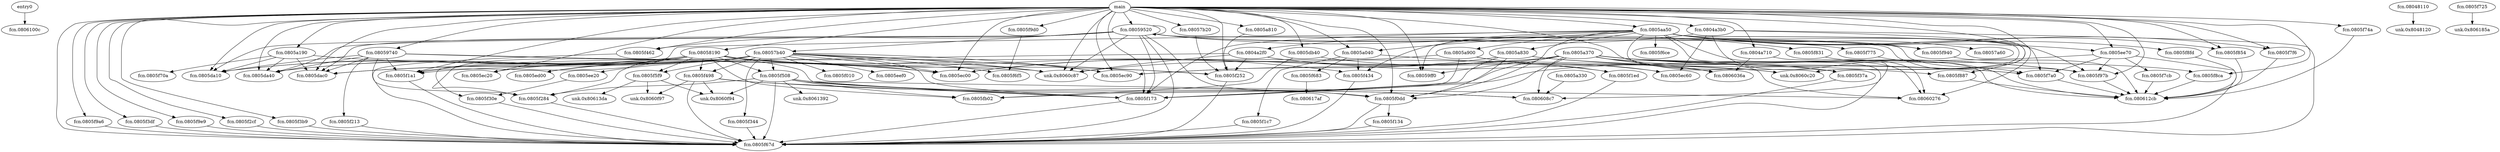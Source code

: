 digraph code {
  "0x08048164" [label="entry0"];
  "0x08048164" -> "0x0806100c";
  "0x0806100c" [label="fcn.0806100c"];
  "0x08059880" [label="main"];
  "0x08059880" -> "0x0805f9d0";
  "0x0805f9d0" [label="fcn.0805f9d0"];
  "0x08059880" -> "0x0805f9a6";
  "0x0805f9a6" [label="fcn.0805f9a6"];
  "0x08059880" -> "0x0805f3df";
  "0x0805f3df" [label="fcn.0805f3df"];
  "0x08059880" -> "0x0805f9e9";
  "0x0805f9e9" [label="fcn.0805f9e9"];
  "0x08059880" -> "0x0805ee70";
  "0x0805ee70" [label="fcn.0805ee70"];
  "0x08059880" -> "0x0805db40";
  "0x0805db40" [label="fcn.0805db40"];
  "0x08059880" -> "0x08059520";
  "0x08059520" [label="fcn.08059520"];
  "0x08059880" -> "0x0805a040";
  "0x0805a040" [label="fcn.0805a040"];
  "0x08059880" -> "0x0805ec90";
  "0x0805ec90" [label="fcn.0805ec90"];
  "0x08059880" -> "0x0805ec20";
  "0x0805ec20" [label="fcn.0805ec20"];
  "0x08059880" -> "0x08059ff0";
  "0x08059ff0" [label="fcn.08059ff0"];
  "0x08059880" -> "0x0805ec00";
  "0x0805ec00" [label="fcn.0805ec00"];
  "0x08059880" -> "0x0805a190";
  "0x0805a190" [label="fcn.0805a190"];
  "0x08059880" -> "0x0805f2cf";
  "0x0805f2cf" [label="fcn.0805f2cf"];
  "0x08059880" -> "0x0805dac0";
  "0x0805dac0" [label="fcn.0805dac0"];
  "0x08059880" -> "0x0805da10";
  "0x0805da10" [label="fcn.0805da10"];
  "0x08059880" -> "0x0805f462";
  "0x0805f462" [label="fcn.0805f462"];
  "0x08059880" -> "0x0805da40";
  "0x0805da40" [label="fcn.0805da40"];
  "0x08059880" -> "0x0804a710";
  "0x0804a710" [label="fcn.0804a710"];
  "0x08059880" -> "0x08059740";
  "0x08059740" [label="fcn.08059740"];
  "0x08059880" -> "0x0805f1a1";
  "0x0805f1a1" [label="fcn.0805f1a1"];
  "0x08059880" -> "0x0805f3b9";
  "0x0805f3b9" [label="fcn.0805f3b9"];
  "0x08059880" -> "0x0805f173";
  "0x0805f173" [label="fcn.0805f173"];
  "0x08059880" -> "0x08058190";
  "0x08058190" [label="fcn.08058190"];
  "0x08059880" -> "0x0805aa50";
  "0x0805aa50" [label="fcn.0805aa50"];
  "0x08059880" -> "0x0805f37a";
  "0x0805f37a" [label="fcn.0805f37a"];
  "0x08059880" -> "0x08060c87";
  "0x08060c87" [label="unk.0x8060c87"];
  "0x08059880" -> "0x0805f67d";
  "0x0805f67d" [label="fcn.0805f67d"];
  "0x08059880" -> "0x0805f854";
  "0x0805f854" [label="fcn.0805f854"];
  "0x08059880" -> "0x0805f97b";
  "0x0805f97b" [label="fcn.0805f97b"];
  "0x08059880" -> "0x0805f0dd";
  "0x0805f0dd" [label="fcn.0805f0dd"];
  "0x08059880" -> "0x0805f7a0";
  "0x0805f7a0" [label="fcn.0805f7a0"];
  "0x08059880" -> "0x0805f8ca";
  "0x0805f8ca" [label="fcn.0805f8ca"];
  "0x08059880" -> "0x0805f7f6";
  "0x0805f7f6" [label="fcn.0805f7f6"];
  "0x08059880" -> "0x0805f74a";
  "0x0805f74a" [label="fcn.0805f74a"];
  "0x08059880" -> "0x0805a810";
  "0x0805a810" [label="fcn.0805a810"];
  "0x08059880" -> "0x08057b20";
  "0x08057b20" [label="fcn.08057b20"];
  "0x08059880" -> "0x0805f252";
  "0x0805f252" [label="fcn.0805f252"];
  "0x08059880" -> "0x08060c20";
  "0x08060c20" [label="unk.0x8060c20"];
  "0x08059880" -> "0x0804a3b0";
  "0x0804a3b0" [label="fcn.0804a3b0"];
  "0x08048110" [label="fcn.08048110"];
  "0x08048110" -> "0x08048120";
  "0x08048120" [label="unk.0x8048120"];
  "0x0805f434" [label="fcn.0805f434"];
  "0x0805f434" -> "0x0805f67d";
  "0x0805f67d" [label="fcn.0805f67d"];
  "0x0805f173" [label="fcn.0805f173"];
  "0x0805f173" -> "0x0805f67d";
  "0x0805f67d" [label="fcn.0805f67d"];
  "0x0805f97b" [label="fcn.0805f97b"];
  "0x0805f97b" -> "0x080612cb";
  "0x080612cb" [label="fcn.080612cb"];
  "0x0805f0dd" [label="fcn.0805f0dd"];
  "0x0805f0dd" -> "0x0805f134";
  "0x0805f134" [label="fcn.0805f134"];
  "0x0805f0dd" -> "0x0805f67d";
  "0x0805f67d" [label="fcn.0805f67d"];
  "0x0805f940" [label="fcn.0805f940"];
  "0x0805f940" -> "0x080612cb";
  "0x080612cb" [label="fcn.080612cb"];
  "0x0805f7a0" [label="fcn.0805f7a0"];
  "0x0805f7a0" -> "0x080612cb";
  "0x080612cb" [label="fcn.080612cb"];
  "0x0805f8ca" [label="fcn.0805f8ca"];
  "0x0805f8ca" -> "0x080612cb";
  "0x080612cb" [label="fcn.080612cb"];
  "0x0805f37a" [label="fcn.0805f37a"];
  "0x0805f37a" -> "0x0805f67d";
  "0x0805f67d" [label="fcn.0805f67d"];
  "0x0805f7f6" [label="fcn.0805f7f6"];
  "0x0805f7f6" -> "0x080612cb";
  "0x080612cb" [label="fcn.080612cb"];
  "0x0805f854" [label="fcn.0805f854"];
  "0x0805f854" -> "0x080612cb";
  "0x080612cb" [label="fcn.080612cb"];
  "0x0805f1a1" [label="fcn.0805f1a1"];
  "0x0805f1a1" -> "0x0805f67d";
  "0x0805f67d" [label="fcn.0805f67d"];
  "0x0805f1ed" [label="fcn.0805f1ed"];
  "0x0805f1ed" -> "0x0805f67d";
  "0x0805f67d" [label="fcn.0805f67d"];
  "0x0805f252" [label="fcn.0805f252"];
  "0x0805f252" -> "0x0805f67d";
  "0x0805f67d" [label="fcn.0805f67d"];
  "0x0804a2f0" [label="fcn.0804a2f0"];
  "0x0804a2f0" -> "0x0805f1a1";
  "0x0805f1a1" [label="fcn.0805f1a1"];
  "0x0804a2f0" -> "0x08060c87";
  "0x08060c87" [label="unk.0x8060c87"];
  "0x0804a2f0" -> "0x0805f1ed";
  "0x0805f1ed" [label="fcn.0805f1ed"];
  "0x0804a2f0" -> "0x0805f252";
  "0x0805f252" [label="fcn.0805f252"];
  "0x0804a2f0" -> "0x08060c20";
  "0x08060c20" [label="unk.0x8060c20"];
  "0x0805f8fd" [label="fcn.0805f8fd"];
  "0x0805f8fd" -> "0x080612cb";
  "0x080612cb" [label="fcn.080612cb"];
  "0x0805f887" [label="fcn.0805f887"];
  "0x0805f887" -> "0x080612cb";
  "0x080612cb" [label="fcn.080612cb"];
  "0x0805f775" [label="fcn.0805f775"];
  "0x0805f775" -> "0x080612cb";
  "0x080612cb" [label="fcn.080612cb"];
  "0x0805f284" [label="fcn.0805f284"];
  "0x0805f284" -> "0x0805f67d";
  "0x0805f67d" [label="fcn.0805f67d"];
  "0x0805f30e" [label="fcn.0805f30e"];
  "0x0805f30e" -> "0x0805f67d";
  "0x0805f67d" [label="fcn.0805f67d"];
  "0x0805a190" [label="fcn.0805a190"];
  "0x0805a190" -> "0x0805dac0";
  "0x0805dac0" [label="fcn.0805dac0"];
  "0x0805a190" -> "0x0805da10";
  "0x0805da10" [label="fcn.0805da10"];
  "0x0805a190" -> "0x0805f70a";
  "0x0805f70a" [label="fcn.0805f70a"];
  "0x0805a190" -> "0x0805ec00";
  "0x0805ec00" [label="fcn.0805ec00"];
  "0x0805a190" -> "0x0805da40";
  "0x0805da40" [label="fcn.0805da40"];
  "0x0805f725" [label="fcn.0805f725"];
  "0x0805f725" -> "0x0806185a";
  "0x0806185a" [label="unk.0x806185a"];
  "0x0805ee20" [label="fcn.0805ee20"];
  "0x0805ee20" -> "0x0805f30e";
  "0x0805f30e" [label="fcn.0805f30e"];
  "0x0805f508" [label="fcn.0805f508"];
  "0x0805f508" -> "0x0805f284";
  "0x0805f284" [label="fcn.0805f284"];
  "0x0805f508" -> "0x08061392";
  "0x08061392" [label="unk.0x8061392"];
  "0x0805f508" -> "0x0805f0dd";
  "0x0805f0dd" [label="fcn.0805f0dd"];
  "0x0805f508" -> "0x0805f67d";
  "0x0805f67d" [label="fcn.0805f67d"];
  "0x0805f508" -> "0x0805f173";
  "0x0805f173" [label="fcn.0805f173"];
  "0x0805f508" -> "0x0805fb02";
  "0x0805fb02" [label="fcn.0805fb02"];
  "0x0805f508" -> "0x08060276";
  "0x08060276" [label="fcn.08060276"];
  "0x0805f508" -> "0x080608c7";
  "0x080608c7" [label="fcn.080608c7"];
  "0x0805f508" -> "0x08060f94";
  "0x08060f94" [label="unk.0x8060f94"];
  "0x0805f5f9" [label="fcn.0805f5f9"];
  "0x0805f5f9" -> "0x08060f97";
  "0x08060f97" [label="unk.0x8060f97"];
  "0x0805f5f9" -> "0x08060f94";
  "0x08060f94" [label="unk.0x8060f94"];
  "0x0805f5f9" -> "0x080613da";
  "0x080613da" [label="unk.0x80613da"];
  "0x0805f344" [label="fcn.0805f344"];
  "0x0805f344" -> "0x0805f67d";
  "0x0805f67d" [label="fcn.0805f67d"];
  "0x0805f498" [label="fcn.0805f498"];
  "0x0805f498" -> "0x0805f67d";
  "0x0805f67d" [label="fcn.0805f67d"];
  "0x0805f498" -> "0x08060f97";
  "0x08060f97" [label="unk.0x8060f97"];
  "0x0805f498" -> "0x08060f94";
  "0x08060f94" [label="unk.0x8060f94"];
  "0x0805f498" -> "0x080608c7";
  "0x080608c7" [label="fcn.080608c7"];
  "0x0805f498" -> "0x0805f173";
  "0x0805f173" [label="fcn.0805f173"];
  "0x0805f831" [label="fcn.0805f831"];
  "0x0805f831" -> "0x080612cb";
  "0x080612cb" [label="fcn.080612cb"];
  "0x0805f462" [label="fcn.0805f462"];
  "0x0805f462" -> "0x0805f67d";
  "0x0805f67d" [label="fcn.0805f67d"];
  "0x08057b40" [label="fcn.08057b40"];
  "0x08057b40" -> "0x0805f6f5";
  "0x0805f6f5" [label="fcn.0805f6f5"];
  "0x08057b40" -> "0x0805f010";
  "0x0805f010" [label="fcn.0805f010"];
  "0x08057b40" -> "0x0805ec00";
  "0x0805ec00" [label="fcn.0805ec00"];
  "0x08057b40" -> "0x0805dac0";
  "0x0805dac0" [label="fcn.0805dac0"];
  "0x08057b40" -> "0x0805da10";
  "0x0805da10" [label="fcn.0805da10"];
  "0x08057b40" -> "0x0805f284";
  "0x0805f284" [label="fcn.0805f284"];
  "0x08057b40" -> "0x0805ee20";
  "0x0805ee20" [label="fcn.0805ee20"];
  "0x08057b40" -> "0x0805eef0";
  "0x0805eef0" [label="fcn.0805eef0"];
  "0x08057b40" -> "0x0805ec20";
  "0x0805ec20" [label="fcn.0805ec20"];
  "0x08057b40" -> "0x0805f173";
  "0x0805f173" [label="fcn.0805f173"];
  "0x08057b40" -> "0x0805f508";
  "0x0805f508" [label="fcn.0805f508"];
  "0x08057b40" -> "0x0805f5f9";
  "0x0805f5f9" [label="fcn.0805f5f9"];
  "0x08057b40" -> "0x0805f344";
  "0x0805f344" [label="fcn.0805f344"];
  "0x08057b40" -> "0x0805ec90";
  "0x0805ec90" [label="fcn.0805ec90"];
  "0x08057b40" -> "0x0805ed00";
  "0x0805ed00" [label="fcn.0805ed00"];
  "0x08057b40" -> "0x0805f252";
  "0x0805f252" [label="fcn.0805f252"];
  "0x08057b40" -> "0x0805da40";
  "0x0805da40" [label="fcn.0805da40"];
  "0x08057b40" -> "0x0805f498";
  "0x0805f498" [label="fcn.0805f498"];
  "0x08057b40" -> "0x08060c87";
  "0x08060c87" [label="unk.0x8060c87"];
  "0x08059520" [label="fcn.08059520"];
  "0x08059520" -> "0x0805f97b";
  "0x0805f97b" [label="fcn.0805f97b"];
  "0x08059520" -> "0x0805f940";
  "0x0805f940" [label="fcn.0805f940"];
  "0x08059520" -> "0x0805f0dd";
  "0x0805f0dd" [label="fcn.0805f0dd"];
  "0x08059520" -> "0x0805f67d";
  "0x0805f67d" [label="fcn.0805f67d"];
  "0x08059520" -> "0x0805f775";
  "0x0805f775" [label="fcn.0805f775"];
  "0x08059520" -> "0x0805f831";
  "0x0805f831" [label="fcn.0805f831"];
  "0x08059520" -> "0x0805dac0";
  "0x0805dac0" [label="fcn.0805dac0"];
  "0x08059520" -> "0x0805da10";
  "0x0805da10" [label="fcn.0805da10"];
  "0x08059520" -> "0x0805f462";
  "0x0805f462" [label="fcn.0805f462"];
  "0x08059520" -> "0x0805da40";
  "0x0805da40" [label="fcn.0805da40"];
  "0x08059520" -> "0x0805f7a0";
  "0x0805f7a0" [label="fcn.0805f7a0"];
  "0x08059520" -> "0x08060c87";
  "0x08060c87" [label="unk.0x8060c87"];
  "0x08059520" -> "0x0805f173";
  "0x0805f173" [label="fcn.0805f173"];
  "0x08059520" -> "0x08057b40";
  "0x08057b40" [label="fcn.08057b40"];
  "0x08059520" -> "0x08059520";
  "0x08059520" [label="fcn.08059520"];
  "0x0805a370" [label="fcn.0805a370"];
  "0x0805a370" -> "0x08060276";
  "0x08060276" [label="fcn.08060276"];
  "0x0805a370" -> "0x0805ec00";
  "0x0805ec00" [label="fcn.0805ec00"];
  "0x0805a370" -> "0x08059ff0";
  "0x08059ff0" [label="fcn.08059ff0"];
  "0x0805a370" -> "0x0805ec90";
  "0x0805ec90" [label="fcn.0805ec90"];
  "0x0805a370" -> "0x0805f173";
  "0x0805f173" [label="fcn.0805f173"];
  "0x0805a370" -> "0x0805f97b";
  "0x0805f97b" [label="fcn.0805f97b"];
  "0x0805a370" -> "0x0805f7a0";
  "0x0805f7a0" [label="fcn.0805f7a0"];
  "0x0805a370" -> "0x0805f8ca";
  "0x0805f8ca" [label="fcn.0805f8ca"];
  "0x0805a370" -> "0x0805f0dd";
  "0x0805f0dd" [label="fcn.0805f0dd"];
  "0x0805a370" -> "0x0805f37a";
  "0x0805f37a" [label="fcn.0805f37a"];
  "0x0805a370" -> "0x0805f887";
  "0x0805f887" [label="fcn.0805f887"];
  "0x0805a370" -> "0x08060c87";
  "0x08060c87" [label="unk.0x8060c87"];
  "0x0805a370" -> "0x080608c7";
  "0x080608c7" [label="fcn.080608c7"];
  "0x0805a370" -> "0x0806036a";
  "0x0806036a" [label="fcn.0806036a"];
  "0x0805a330" [label="fcn.0805a330"];
  "0x0805a330" -> "0x080608c7";
  "0x080608c7" [label="fcn.080608c7"];
  "0x0805f213" [label="fcn.0805f213"];
  "0x0805f213" -> "0x0805f67d";
  "0x0805f67d" [label="fcn.0805f67d"];
  "0x0805f9d0" [label="fcn.0805f9d0"];
  "0x0805f9d0" -> "0x0805f6f5";
  "0x0805f6f5" [label="fcn.0805f6f5"];
  "0x0805f9a6" [label="fcn.0805f9a6"];
  "0x0805f9a6" -> "0x0805f67d";
  "0x0805f67d" [label="fcn.0805f67d"];
  "0x0805f3df" [label="fcn.0805f3df"];
  "0x0805f3df" -> "0x0805f67d";
  "0x0805f67d" [label="fcn.0805f67d"];
  "0x0805f9e9" [label="fcn.0805f9e9"];
  "0x0805f9e9" -> "0x0805f67d";
  "0x0805f67d" [label="fcn.0805f67d"];
  "0x0805ee70" [label="fcn.0805ee70"];
  "0x0805ee70" -> "0x0805f67d";
  "0x0805f67d" [label="fcn.0805f67d"];
  "0x0805ee70" -> "0x0805f97b";
  "0x0805f97b" [label="fcn.0805f97b"];
  "0x0805ee70" -> "0x0805f7a0";
  "0x0805f7a0" [label="fcn.0805f7a0"];
  "0x0805ee70" -> "0x0805f7cb";
  "0x0805f7cb" [label="fcn.0805f7cb"];
  "0x0805ee70" -> "0x0805f173";
  "0x0805f173" [label="fcn.0805f173"];
  "0x0805f7cb" [label="fcn.0805f7cb"];
  "0x0805f7cb" -> "0x080612cb";
  "0x080612cb" [label="fcn.080612cb"];
  "0x0805db40" [label="fcn.0805db40"];
  "0x0805db40" -> "0x0805fb02";
  "0x0805fb02" [label="fcn.0805fb02"];
  "0x0805db40" -> "0x0805ec60";
  "0x0805ec60" [label="fcn.0805ec60"];
  "0x0805a040" [label="fcn.0805a040"];
  "0x0805a040" -> "0x0805f434";
  "0x0805f434" [label="fcn.0805f434"];
  "0x0805a040" -> "0x0805f1c7";
  "0x0805f1c7" [label="fcn.0805f1c7"];
  "0x0805a040" -> "0x0805f1ed";
  "0x0805f1ed" [label="fcn.0805f1ed"];
  "0x0805a040" -> "0x0805f683";
  "0x0805f683" [label="fcn.0805f683"];
  "0x0805f1c7" [label="fcn.0805f1c7"];
  "0x0805f1c7" -> "0x0805f67d";
  "0x0805f67d" [label="fcn.0805f67d"];
  "0x0805f683" [label="fcn.0805f683"];
  "0x0805f683" -> "0x080617af";
  "0x080617af" [label="fcn.080617af"];
  "0x0805f2cf" [label="fcn.0805f2cf"];
  "0x0805f2cf" -> "0x0805f67d";
  "0x0805f67d" [label="fcn.0805f67d"];
  "0x0804a710" [label="fcn.0804a710"];
  "0x0804a710" -> "0x08060276";
  "0x08060276" [label="fcn.08060276"];
  "0x0804a710" -> "0x0806036a";
  "0x0806036a" [label="fcn.0806036a"];
  "0x08059740" [label="fcn.08059740"];
  "0x08059740" -> "0x0805f1a1";
  "0x0805f1a1" [label="fcn.0805f1a1"];
  "0x08059740" -> "0x0805dac0";
  "0x0805dac0" [label="fcn.0805dac0"];
  "0x08059740" -> "0x0805da10";
  "0x0805da10" [label="fcn.0805da10"];
  "0x08059740" -> "0x0805f284";
  "0x0805f284" [label="fcn.0805f284"];
  "0x08059740" -> "0x0805f213";
  "0x0805f213" [label="fcn.0805f213"];
  "0x08059740" -> "0x08060c87";
  "0x08060c87" [label="unk.0x8060c87"];
  "0x08059740" -> "0x0805da40";
  "0x0805da40" [label="fcn.0805da40"];
  "0x08059740" -> "0x08060c20";
  "0x08060c20" [label="unk.0x8060c20"];
  "0x0805f3b9" [label="fcn.0805f3b9"];
  "0x0805f3b9" -> "0x0805f67d";
  "0x0805f67d" [label="fcn.0805f67d"];
  "0x08058190" [label="fcn.08058190"];
  "0x08058190" -> "0x0805f434";
  "0x0805f434" [label="fcn.0805f434"];
  "0x08058190" -> "0x0805f1a1";
  "0x0805f1a1" [label="fcn.0805f1a1"];
  "0x08058190" -> "0x08060c87";
  "0x08060c87" [label="unk.0x8060c87"];
  "0x08058190" -> "0x0805fb02";
  "0x0805fb02" [label="fcn.0805fb02"];
  "0x08058190" -> "0x0805dac0";
  "0x0805dac0" [label="fcn.0805dac0"];
  "0x08058190" -> "0x0805da10";
  "0x0805da10" [label="fcn.0805da10"];
  "0x08058190" -> "0x0805f508";
  "0x0805f508" [label="fcn.0805f508"];
  "0x08058190" -> "0x0805da40";
  "0x0805da40" [label="fcn.0805da40"];
  "0x08058190" -> "0x0805f5f9";
  "0x0805f5f9" [label="fcn.0805f5f9"];
  "0x08058190" -> "0x0805ed00";
  "0x0805ed00" [label="fcn.0805ed00"];
  "0x08058190" -> "0x0805ec20";
  "0x0805ec20" [label="fcn.0805ec20"];
  "0x08058190" -> "0x0805f284";
  "0x0805f284" [label="fcn.0805f284"];
  "0x08058190" -> "0x0805f30e";
  "0x0805f30e" [label="fcn.0805f30e"];
  "0x08058190" -> "0x0805ec00";
  "0x0805ec00" [label="fcn.0805ec00"];
  "0x08058190" -> "0x0805f173";
  "0x0805f173" [label="fcn.0805f173"];
  "0x08058190" -> "0x0805ec90";
  "0x0805ec90" [label="fcn.0805ec90"];
  "0x08058190" -> "0x0805f498";
  "0x0805f498" [label="fcn.0805f498"];
  "0x08058190" -> "0x0805f252";
  "0x0805f252" [label="fcn.0805f252"];
  "0x0805aa50" [label="fcn.0805aa50"];
  "0x0805aa50" -> "0x0805f1a1";
  "0x0805f1a1" [label="fcn.0805f1a1"];
  "0x0805aa50" -> "0x0805ee70";
  "0x0805ee70" [label="fcn.0805ee70"];
  "0x0805aa50" -> "0x0805a040";
  "0x0805a040" [label="fcn.0805a040"];
  "0x0805aa50" -> "0x0805f434";
  "0x0805f434" [label="fcn.0805f434"];
  "0x0805aa50" -> "0x08060276";
  "0x08060276" [label="fcn.08060276"];
  "0x0805aa50" -> "0x0805f97b";
  "0x0805f97b" [label="fcn.0805f97b"];
  "0x0805aa50" -> "0x0805f0dd";
  "0x0805f0dd" [label="fcn.0805f0dd"];
  "0x0805aa50" -> "0x0805f940";
  "0x0805f940" [label="fcn.0805f940"];
  "0x0805aa50" -> "0x08059ff0";
  "0x08059ff0" [label="fcn.08059ff0"];
  "0x0805aa50" -> "0x0805a900";
  "0x0805a900" [label="fcn.0805a900"];
  "0x0805aa50" -> "0x08057a60";
  "0x08057a60" [label="fcn.08057a60"];
  "0x0805aa50" -> "0x0805f8fd";
  "0x0805f8fd" [label="fcn.0805f8fd"];
  "0x0805aa50" -> "0x0805f67d";
  "0x0805f67d" [label="fcn.0805f67d"];
  "0x0805aa50" -> "0x0805f887";
  "0x0805f887" [label="fcn.0805f887"];
  "0x0805aa50" -> "0x0805a830";
  "0x0805a830" [label="fcn.0805a830"];
  "0x0805aa50" -> "0x08060c20";
  "0x08060c20" [label="unk.0x8060c20"];
  "0x0805aa50" -> "0x0805f173";
  "0x0805f173" [label="fcn.0805f173"];
  "0x0805aa50" -> "0x0805f37a";
  "0x0805f37a" [label="fcn.0805f37a"];
  "0x0805aa50" -> "0x0805f7f6";
  "0x0805f7f6" [label="fcn.0805f7f6"];
  "0x0805aa50" -> "0x0805f854";
  "0x0805f854" [label="fcn.0805f854"];
  "0x0805aa50" -> "0x0805f6ce";
  "0x0805f6ce" [label="fcn.0805f6ce"];
  "0x0805f74a" [label="fcn.0805f74a"];
  "0x0805f74a" -> "0x080612cb";
  "0x080612cb" [label="fcn.080612cb"];
  "0x0805a810" [label="fcn.0805a810"];
  "0x0805a810" -> "0x0805f252";
  "0x0805f252" [label="fcn.0805f252"];
  "0x08057b20" [label="fcn.08057b20"];
  "0x08057b20" -> "0x0805f252";
  "0x0805f252" [label="fcn.0805f252"];
  "0x0804a3b0" [label="fcn.0804a3b0"];
  "0x0804a3b0" -> "0x08060276";
  "0x08060276" [label="fcn.08060276"];
  "0x0804a3b0" -> "0x0805f67d";
  "0x0805f67d" [label="fcn.0805f67d"];
  "0x0804a3b0" -> "0x0804a2f0";
  "0x0804a2f0" [label="fcn.0804a2f0"];
  "0x0804a3b0" -> "0x080608c7";
  "0x080608c7" [label="fcn.080608c7"];
  "0x0804a3b0" -> "0x0805ec60";
  "0x0805ec60" [label="fcn.0805ec60"];
  "0x0805a900" [label="fcn.0805a900"];
  "0x0805a900" -> "0x0806036a";
  "0x0806036a" [label="fcn.0806036a"];
  "0x0805a900" -> "0x0805ec00";
  "0x0805ec00" [label="fcn.0805ec00"];
  "0x0805a900" -> "0x0805fb02";
  "0x0805fb02" [label="fcn.0805fb02"];
  "0x0805a900" -> "0x0805ec60";
  "0x0805ec60" [label="fcn.0805ec60"];
  "0x0805a830" [label="fcn.0805a830"];
  "0x0805a830" -> "0x0805f173";
  "0x0805f173" [label="fcn.0805f173"];
  "0x0805a830" -> "0x0805f97b";
  "0x0805f97b" [label="fcn.0805f97b"];
  "0x0805a830" -> "0x0805ec90";
  "0x0805ec90" [label="fcn.0805ec90"];
  "0x0805a830" -> "0x0805f0dd";
  "0x0805f0dd" [label="fcn.0805f0dd"];
  "0x0805a830" -> "0x0805f7a0";
  "0x0805f7a0" [label="fcn.0805f7a0"];
  "0x0805f134" [label="fcn.0805f134"];
  "0x0805f134" -> "0x0805f67d";
  "0x0805f67d" [label="fcn.0805f67d"];
}